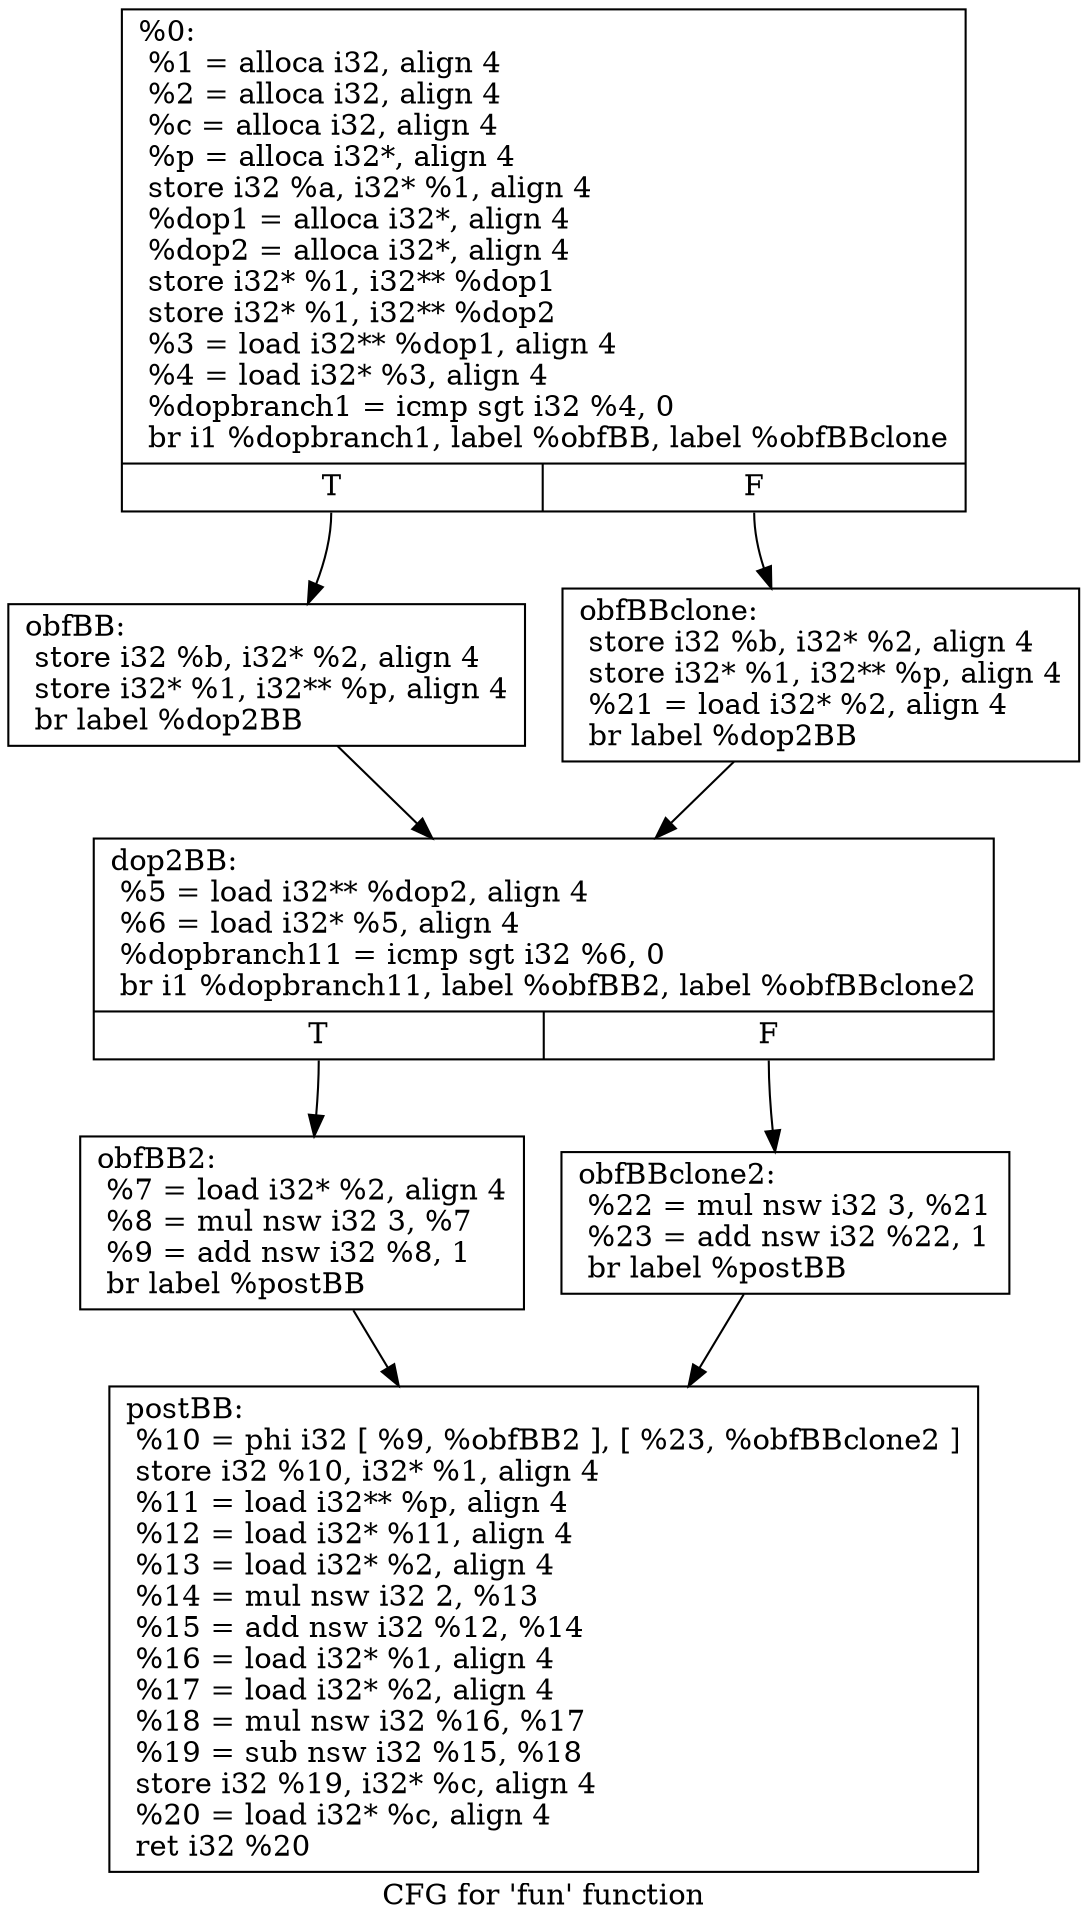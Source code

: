 digraph "CFG for 'fun' function" {
	label="CFG for 'fun' function";

	Node0xa32bcf0 [shape=record,label="{%0:\l  %1 = alloca i32, align 4\l  %2 = alloca i32, align 4\l  %c = alloca i32, align 4\l  %p = alloca i32*, align 4\l  store i32 %a, i32* %1, align 4\l  %dop1 = alloca i32*, align 4\l  %dop2 = alloca i32*, align 4\l  store i32* %1, i32** %dop1\l  store i32* %1, i32** %dop2\l  %3 = load i32** %dop1, align 4\l  %4 = load i32* %3, align 4\l  %dopbranch1 = icmp sgt i32 %4, 0\l  br i1 %dopbranch1, label %obfBB, label %obfBBclone\l|{<s0>T|<s1>F}}"];
	Node0xa32bcf0:s0 -> Node0xa32bd20;
	Node0xa32bcf0:s1 -> Node0xa32bde0;
	Node0xa32bd20 [shape=record,label="{obfBB:                                            \l  store i32 %b, i32* %2, align 4\l  store i32* %1, i32** %p, align 4\l  br label %dop2BB\l}"];
	Node0xa32bd20 -> Node0xa32bd50;
	Node0xa32bd50 [shape=record,label="{dop2BB:                                           \l  %5 = load i32** %dop2, align 4\l  %6 = load i32* %5, align 4\l  %dopbranch11 = icmp sgt i32 %6, 0\l  br i1 %dopbranch11, label %obfBB2, label %obfBBclone2\l|{<s0>T|<s1>F}}"];
	Node0xa32bd50:s0 -> Node0xa32bd80;
	Node0xa32bd50:s1 -> Node0xa32be10;
	Node0xa32bd80 [shape=record,label="{obfBB2:                                           \l  %7 = load i32* %2, align 4\l  %8 = mul nsw i32 3, %7\l  %9 = add nsw i32 %8, 1\l  br label %postBB\l}"];
	Node0xa32bd80 -> Node0xa32bdb0;
	Node0xa32bdb0 [shape=record,label="{postBB:                                           \l  %10 = phi i32 [ %9, %obfBB2 ], [ %23, %obfBBclone2 ]\l  store i32 %10, i32* %1, align 4\l  %11 = load i32** %p, align 4\l  %12 = load i32* %11, align 4\l  %13 = load i32* %2, align 4\l  %14 = mul nsw i32 2, %13\l  %15 = add nsw i32 %12, %14\l  %16 = load i32* %1, align 4\l  %17 = load i32* %2, align 4\l  %18 = mul nsw i32 %16, %17\l  %19 = sub nsw i32 %15, %18\l  store i32 %19, i32* %c, align 4\l  %20 = load i32* %c, align 4\l  ret i32 %20\l}"];
	Node0xa32bde0 [shape=record,label="{obfBBclone:                                       \l  store i32 %b, i32* %2, align 4\l  store i32* %1, i32** %p, align 4\l  %21 = load i32* %2, align 4\l  br label %dop2BB\l}"];
	Node0xa32bde0 -> Node0xa32bd50;
	Node0xa32be10 [shape=record,label="{obfBBclone2:                                      \l  %22 = mul nsw i32 3, %21\l  %23 = add nsw i32 %22, 1\l  br label %postBB\l}"];
	Node0xa32be10 -> Node0xa32bdb0;
}

